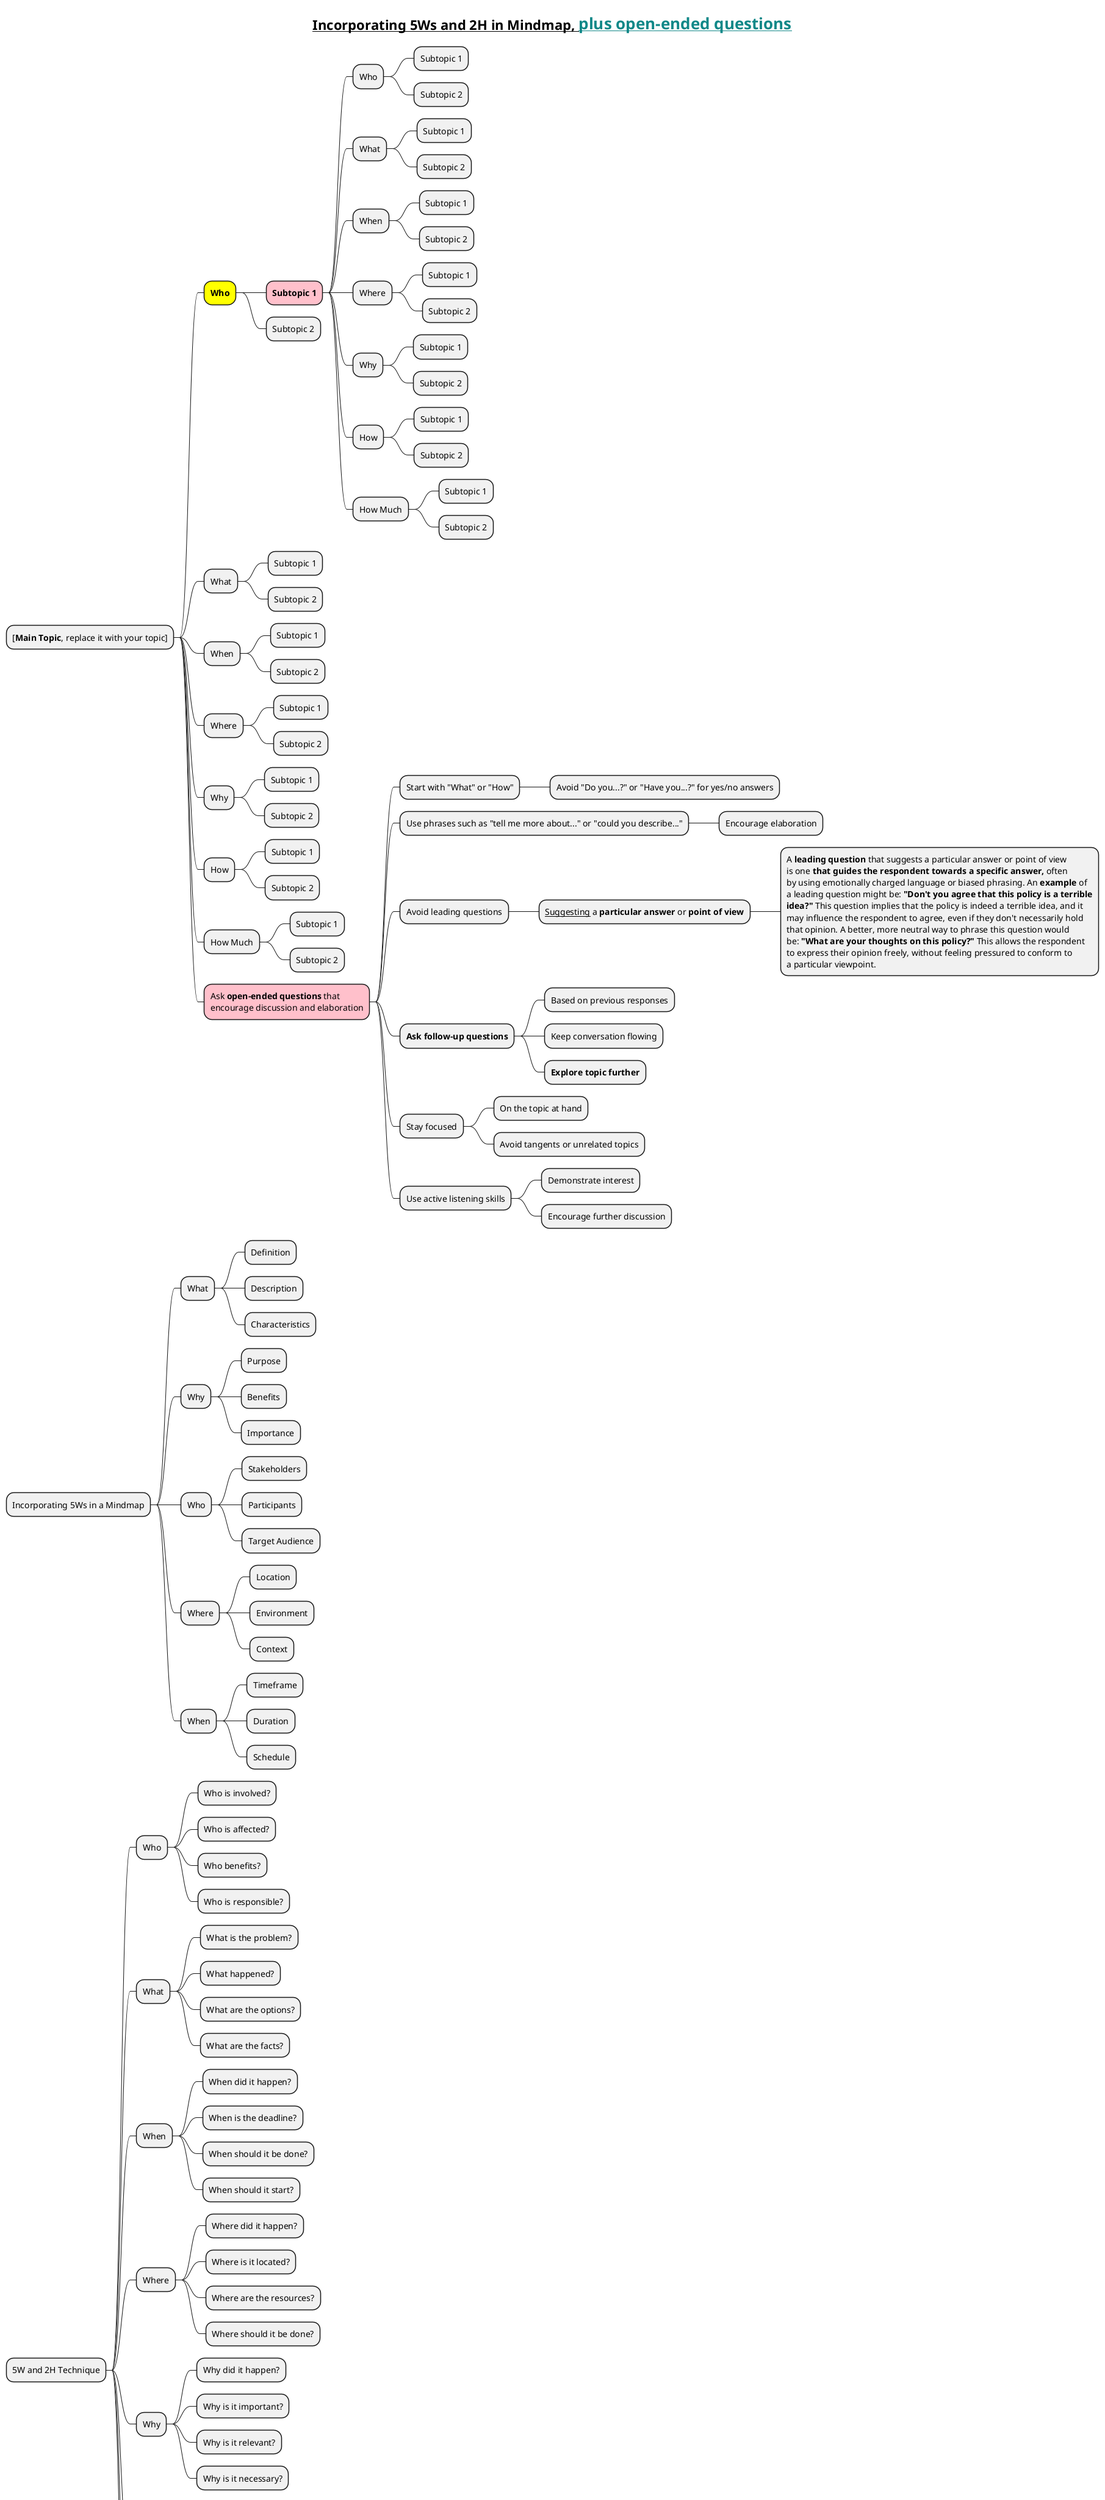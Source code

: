 @startmindmap
title = __Incorporating 5Ws and 2H in Mindmap, <color #118888>plus open-ended questions</color>__
caption Apart from the 5Ws and H, there are several other elements that can be included in a mind map. Some of these elements include:\n\n **Images:** Including relevant images in a mind map can help in better understanding and retention of information.\n\n **Colors:** Using different colors for different elements in a mind map can help in organizing information and making it visually appealing.\n\n **Branches:** Creating sub-branches and subtopics can help in breaking down complex information into smaller, more manageable parts.\n\n **Icons:** Including relevant icons in a mind map can help in conveying meaning and understanding at a glance.\n\n **Relationships:** Connecting different elements in a mind map with lines or arrows can help in showing relationships and connections between them.\n\n **Key Points:** Including key points and takeaways from the information presented can help in summarizing and reinforcing the most important information.


* [**Main Topic**, replace it with your topic]
**[#yellow] **Who**
***[#pink] **Subtopic 1**
**** Who
***** Subtopic 1
***** Subtopic 2
**** What
***** Subtopic 1
***** Subtopic 2
**** When
***** Subtopic 1
***** Subtopic 2
**** Where
***** Subtopic 1
***** Subtopic 2
**** Why
***** Subtopic 1
***** Subtopic 2
**** How
***** Subtopic 1
***** Subtopic 2
**** How Much
***** Subtopic 1
***** Subtopic 2

*** Subtopic 2
** What
*** Subtopic 1
*** Subtopic 2
** When
*** Subtopic 1
*** Subtopic 2
** Where
*** Subtopic 1
*** Subtopic 2
** Why
*** Subtopic 1
*** Subtopic 2
** How
*** Subtopic 1
*** Subtopic 2
** How Much
*** Subtopic 1
*** Subtopic 2
**[#pink]:Ask **open-ended questions** that
encourage discussion and elaboration;
*** Start with "What" or "How"
**** Avoid "Do you...?" or "Have you...?" for yes/no answers

*** Use phrases such as "tell me more about..." or "could you describe..."
**** Encourage elaboration

*** Avoid leading questions
**** __Suggesting__ a **particular answer** or **point of view**
*****:A **leading question** that suggests a particular answer or point of view
is one **that guides the respondent towards a specific answer,** often
by using emotionally charged language or biased phrasing. An **example** of
a leading question might be: **"Don't you agree that this policy is a terrible**
**idea?"** This question implies that the policy is indeed a terrible idea, and it
may influence the respondent to agree, even if they don't necessarily hold
that opinion. A better, more neutral way to phrase this question would
be: **"What are your thoughts on this policy?"** This allows the respondent
to express their opinion freely, without feeling pressured to conform to
a particular viewpoint.;

*** **Ask follow-up questions**
**** Based on previous responses
**** Keep conversation flowing
**** **Explore topic further**

*** Stay focused
**** On the topic at hand
**** Avoid tangents or unrelated topics

*** Use active listening skills
**** Demonstrate interest
**** Encourage further discussion

* Incorporating 5Ws in a Mindmap
** What
*** Definition
*** Description
*** Characteristics
** Why
*** Purpose
*** Benefits
*** Importance
** Who
*** Stakeholders
*** Participants
*** Target Audience
** Where
*** Location
*** Environment
*** Context
** When
*** Timeframe
*** Duration
*** Schedule

* 5W and 2H Technique
** Who
*** Who is involved?
*** Who is affected?
*** Who benefits?
*** Who is responsible?
** What
*** What is the problem?
*** What happened?
*** What are the options?
*** What are the facts?
** When
*** When did it happen?
*** When is the deadline?
*** When should it be done?
*** When should it start?
** Where
*** Where did it happen?
*** Where is it located?
*** Where are the resources?
*** Where should it be done?
** Why
*** Why did it happen?
*** Why is it important?
*** Why is it relevant?
*** Why is it necessary?
** How
*** How did it happen?
*** How does it work?
*** How can it be solved?
*** How can it be improved?
** How Much
*** How much does it cost?
*** How much time does it take?
*** How much is needed?
*** How much will it benefit?
** Benefits of 5W and 2H
*** Comprehensive understanding
*** Covering all relevant areas
*** Encourages active participation
*** Encourages discussion and elaboration
*** Keeps conversation flowing


@endmindmap
